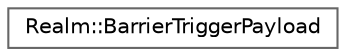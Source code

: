 digraph "Graphical Class Hierarchy"
{
 // LATEX_PDF_SIZE
  bgcolor="transparent";
  edge [fontname=Helvetica,fontsize=10,labelfontname=Helvetica,labelfontsize=10];
  node [fontname=Helvetica,fontsize=10,shape=box,height=0.2,width=0.4];
  rankdir="LR";
  Node0 [id="Node000000",label="Realm::BarrierTriggerPayload",height=0.2,width=0.4,color="grey40", fillcolor="white", style="filled",URL="$structRealm_1_1BarrierTriggerPayload.html",tooltip=" "];
}
